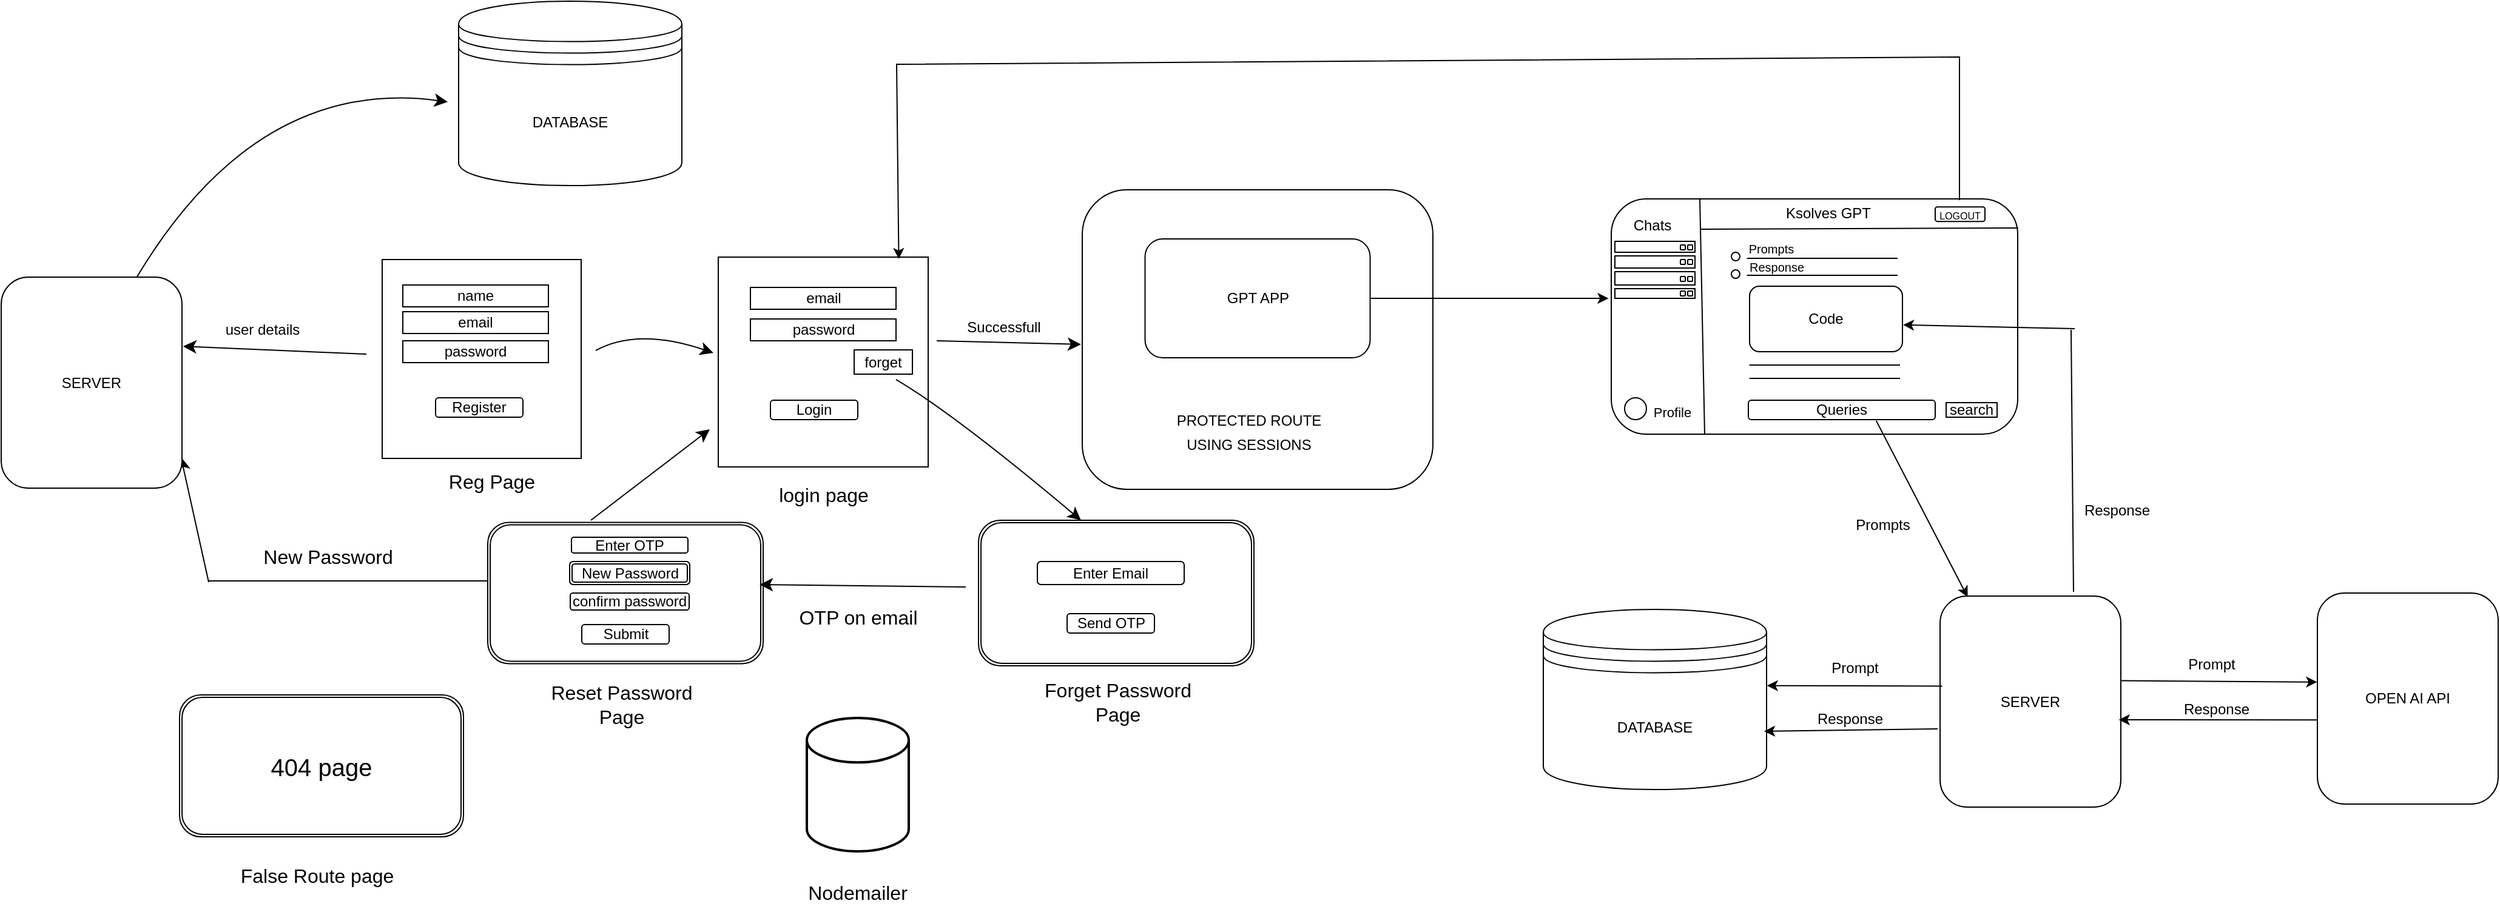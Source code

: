 <mxfile version="24.2.3" type="github">
  <diagram name="Page-1" id="rQ5gEP_QkE6n_1oJXemj">
    <mxGraphModel dx="2070" dy="1979" grid="0" gridSize="10" guides="1" tooltips="1" connect="1" arrows="1" fold="1" page="1" pageScale="1" pageWidth="1200" pageHeight="1600" math="0" shadow="0">
      <root>
        <mxCell id="0" />
        <mxCell id="1" parent="0" />
        <mxCell id="JuBQD2Pp0fSycHRMO2nR-2" value="" style="whiteSpace=wrap;html=1;aspect=fixed;" parent="1" vertex="1">
          <mxGeometry x="-274" y="-29" width="164" height="164" as="geometry" />
        </mxCell>
        <mxCell id="JuBQD2Pp0fSycHRMO2nR-3" value="name" style="rounded=0;whiteSpace=wrap;html=1;" parent="1" vertex="1">
          <mxGeometry x="-257" y="-8" width="120" height="18" as="geometry" />
        </mxCell>
        <mxCell id="JuBQD2Pp0fSycHRMO2nR-4" value="email" style="rounded=0;whiteSpace=wrap;html=1;" parent="1" vertex="1">
          <mxGeometry x="-257" y="14" width="120" height="18" as="geometry" />
        </mxCell>
        <mxCell id="JuBQD2Pp0fSycHRMO2nR-5" value="password" style="rounded=0;whiteSpace=wrap;html=1;" parent="1" vertex="1">
          <mxGeometry x="-257" y="38" width="120" height="18" as="geometry" />
        </mxCell>
        <mxCell id="JuBQD2Pp0fSycHRMO2nR-6" value="Reg Page" style="text;strokeColor=none;align=center;fillColor=none;html=1;verticalAlign=middle;whiteSpace=wrap;rounded=0;fontSize=16;" parent="1" vertex="1">
          <mxGeometry x="-236" y="139" width="105" height="30" as="geometry" />
        </mxCell>
        <mxCell id="JuBQD2Pp0fSycHRMO2nR-9" value="" style="endArrow=classic;html=1;rounded=0;fontSize=12;startSize=8;endSize=8;curved=1;" parent="1" edge="1">
          <mxGeometry width="50" height="50" relative="1" as="geometry">
            <mxPoint x="-98" y="46" as="sourcePoint" />
            <mxPoint x="-1" y="48" as="targetPoint" />
            <Array as="points">
              <mxPoint x="-63" y="27" />
            </Array>
          </mxGeometry>
        </mxCell>
        <mxCell id="JuBQD2Pp0fSycHRMO2nR-11" value="" style="whiteSpace=wrap;html=1;aspect=fixed;" parent="1" vertex="1">
          <mxGeometry x="3" y="-31" width="173" height="173" as="geometry" />
        </mxCell>
        <mxCell id="JuBQD2Pp0fSycHRMO2nR-14" value="email" style="rounded=0;whiteSpace=wrap;html=1;" parent="1" vertex="1">
          <mxGeometry x="29.5" y="-6" width="120" height="18" as="geometry" />
        </mxCell>
        <mxCell id="JuBQD2Pp0fSycHRMO2nR-15" value="password" style="rounded=0;whiteSpace=wrap;html=1;" parent="1" vertex="1">
          <mxGeometry x="29.5" y="20" width="120" height="18" as="geometry" />
        </mxCell>
        <mxCell id="JuBQD2Pp0fSycHRMO2nR-16" value="login page" style="text;strokeColor=none;fillColor=none;html=1;align=center;verticalAlign=middle;whiteSpace=wrap;rounded=0;fontSize=16;" parent="1" vertex="1">
          <mxGeometry x="35.5" y="150" width="108" height="30" as="geometry" />
        </mxCell>
        <mxCell id="JuBQD2Pp0fSycHRMO2nR-17" value="forget" style="rounded=0;whiteSpace=wrap;html=1;" parent="1" vertex="1">
          <mxGeometry x="115" y="45.5" width="48" height="20" as="geometry" />
        </mxCell>
        <mxCell id="JuBQD2Pp0fSycHRMO2nR-20" value="" style="endArrow=classic;html=1;rounded=0;fontSize=12;startSize=8;endSize=8;curved=1;" parent="1" edge="1">
          <mxGeometry width="50" height="50" relative="1" as="geometry">
            <mxPoint x="183" y="38" as="sourcePoint" />
            <mxPoint x="302" y="41" as="targetPoint" />
          </mxGeometry>
        </mxCell>
        <mxCell id="JuBQD2Pp0fSycHRMO2nR-22" value="" style="shape=ext;double=1;rounded=1;whiteSpace=wrap;html=1;" parent="1" vertex="1">
          <mxGeometry x="217.5" y="186" width="227" height="120" as="geometry" />
        </mxCell>
        <mxCell id="JuBQD2Pp0fSycHRMO2nR-23" value="Enter Email" style="rounded=1;whiteSpace=wrap;html=1;" parent="1" vertex="1">
          <mxGeometry x="266" y="220" width="121" height="19" as="geometry" />
        </mxCell>
        <mxCell id="JuBQD2Pp0fSycHRMO2nR-24" value="Register" style="rounded=1;whiteSpace=wrap;html=1;" parent="1" vertex="1">
          <mxGeometry x="-230" y="85" width="72" height="16" as="geometry" />
        </mxCell>
        <mxCell id="JuBQD2Pp0fSycHRMO2nR-25" value="Login" style="rounded=1;whiteSpace=wrap;html=1;" parent="1" vertex="1">
          <mxGeometry x="46" y="87" width="72" height="16" as="geometry" />
        </mxCell>
        <mxCell id="JuBQD2Pp0fSycHRMO2nR-26" value="Send OTP" style="rounded=1;whiteSpace=wrap;html=1;" parent="1" vertex="1">
          <mxGeometry x="290.5" y="263" width="72" height="16" as="geometry" />
        </mxCell>
        <mxCell id="JuBQD2Pp0fSycHRMO2nR-27" value="Forget Password Page" style="text;strokeColor=none;fillColor=none;html=1;align=center;verticalAlign=middle;whiteSpace=wrap;rounded=0;fontSize=16;" parent="1" vertex="1">
          <mxGeometry x="266" y="316" width="133" height="39" as="geometry" />
        </mxCell>
        <mxCell id="JuBQD2Pp0fSycHRMO2nR-31" value="" style="shape=ext;double=1;rounded=1;whiteSpace=wrap;html=1;" parent="1" vertex="1">
          <mxGeometry x="-187" y="187.75" width="227" height="116.5" as="geometry" />
        </mxCell>
        <mxCell id="JuBQD2Pp0fSycHRMO2nR-32" value="" style="endArrow=classic;html=1;rounded=0;fontSize=12;startSize=8;endSize=8;curved=1;entryX=0.372;entryY=0;entryDx=0;entryDy=0;entryPerimeter=0;" parent="1" target="JuBQD2Pp0fSycHRMO2nR-22" edge="1">
          <mxGeometry width="50" height="50" relative="1" as="geometry">
            <mxPoint x="149.5" y="69.889" as="sourcePoint" />
            <mxPoint x="249.5" y="135" as="targetPoint" />
            <Array as="points">
              <mxPoint x="198.5" y="99" />
            </Array>
          </mxGeometry>
        </mxCell>
        <mxCell id="JuBQD2Pp0fSycHRMO2nR-33" value="" style="endArrow=classic;html=1;rounded=0;fontSize=12;startSize=8;endSize=8;curved=1;" parent="1" edge="1">
          <mxGeometry width="50" height="50" relative="1" as="geometry">
            <mxPoint x="207" y="241" as="sourcePoint" />
            <mxPoint x="37" y="239" as="targetPoint" />
          </mxGeometry>
        </mxCell>
        <mxCell id="JuBQD2Pp0fSycHRMO2nR-36" value="OTP on email" style="text;html=1;align=center;verticalAlign=middle;resizable=0;points=[];autosize=1;strokeColor=none;fillColor=none;fontSize=16;" parent="1" vertex="1">
          <mxGeometry x="60" y="250" width="116" height="31" as="geometry" />
        </mxCell>
        <mxCell id="JuBQD2Pp0fSycHRMO2nR-37" value="New Password" style="shape=ext;double=1;rounded=1;whiteSpace=wrap;html=1;" parent="1" vertex="1">
          <mxGeometry x="-119.5" y="220" width="99" height="19" as="geometry" />
        </mxCell>
        <mxCell id="JuBQD2Pp0fSycHRMO2nR-38" value="Submit" style="rounded=1;whiteSpace=wrap;html=1;" parent="1" vertex="1">
          <mxGeometry x="-109.5" y="272" width="72" height="16" as="geometry" />
        </mxCell>
        <mxCell id="JuBQD2Pp0fSycHRMO2nR-39" value="" style="endArrow=classic;html=1;rounded=0;fontSize=12;startSize=8;endSize=8;curved=1;" parent="1" edge="1">
          <mxGeometry width="50" height="50" relative="1" as="geometry">
            <mxPoint x="-102" y="186" as="sourcePoint" />
            <mxPoint x="-4" y="111" as="targetPoint" />
          </mxGeometry>
        </mxCell>
        <mxCell id="JuBQD2Pp0fSycHRMO2nR-41" value="Reset Password&lt;div&gt;Page&lt;/div&gt;" style="text;html=1;align=center;verticalAlign=middle;resizable=0;points=[];autosize=1;strokeColor=none;fillColor=none;fontSize=16;" parent="1" vertex="1">
          <mxGeometry x="-145" y="313" width="135" height="50" as="geometry" />
        </mxCell>
        <mxCell id="JuBQD2Pp0fSycHRMO2nR-43" value="DATABASE" style="shape=datastore;whiteSpace=wrap;html=1;" parent="1" vertex="1">
          <mxGeometry x="-211" y="-242" width="184" height="152" as="geometry" />
        </mxCell>
        <mxCell id="JuBQD2Pp0fSycHRMO2nR-45" value="" style="endArrow=classic;html=1;rounded=0;fontSize=12;startSize=8;endSize=8;curved=1;entryX=1.006;entryY=0.328;entryDx=0;entryDy=0;entryPerimeter=0;" parent="1" target="JuBQD2Pp0fSycHRMO2nR-75" edge="1">
          <mxGeometry width="50" height="50" relative="1" as="geometry">
            <mxPoint x="-287" y="49" as="sourcePoint" />
            <mxPoint x="-471" y="49" as="targetPoint" />
          </mxGeometry>
        </mxCell>
        <mxCell id="JuBQD2Pp0fSycHRMO2nR-46" value="user details" style="text;strokeColor=none;align=center;fillColor=none;html=1;verticalAlign=middle;whiteSpace=wrap;rounded=0;fontSize=12;" parent="1" vertex="1">
          <mxGeometry x="-441" y="14" width="137" height="30" as="geometry" />
        </mxCell>
        <mxCell id="JuBQD2Pp0fSycHRMO2nR-52" value="Successfull" style="text;html=1;align=center;verticalAlign=middle;resizable=0;points=[];autosize=1;strokeColor=none;fillColor=none;fontSize=12;" parent="1" vertex="1">
          <mxGeometry x="198" y="14" width="79" height="26" as="geometry" />
        </mxCell>
        <mxCell id="JuBQD2Pp0fSycHRMO2nR-53" value="Enter OTP" style="rounded=1;whiteSpace=wrap;html=1;" parent="1" vertex="1">
          <mxGeometry x="-118" y="200" width="96" height="13" as="geometry" />
        </mxCell>
        <mxCell id="JuBQD2Pp0fSycHRMO2nR-55" value="New Password" style="text;html=1;align=center;verticalAlign=middle;resizable=0;points=[];autosize=1;strokeColor=none;fillColor=none;fontSize=16;" parent="1" vertex="1">
          <mxGeometry x="-382" y="200" width="125" height="31" as="geometry" />
        </mxCell>
        <mxCell id="JuBQD2Pp0fSycHRMO2nR-58" value="" style="endArrow=none;html=1;rounded=0;fontSize=12;startSize=8;endSize=8;curved=1;" parent="1" edge="1">
          <mxGeometry width="50" height="50" relative="1" as="geometry">
            <mxPoint x="-417" y="236" as="sourcePoint" />
            <mxPoint x="-187" y="236" as="targetPoint" />
          </mxGeometry>
        </mxCell>
        <mxCell id="JuBQD2Pp0fSycHRMO2nR-59" value="" style="endArrow=classic;html=1;rounded=0;fontSize=12;startSize=8;endSize=8;curved=1;entryX=0.994;entryY=0.852;entryDx=0;entryDy=0;entryPerimeter=0;" parent="1" target="JuBQD2Pp0fSycHRMO2nR-75" edge="1">
          <mxGeometry width="50" height="50" relative="1" as="geometry">
            <mxPoint x="-417" y="237" as="sourcePoint" />
            <mxPoint x="-466" y="172" as="targetPoint" />
          </mxGeometry>
        </mxCell>
        <mxCell id="JuBQD2Pp0fSycHRMO2nR-60" value="&lt;font style=&quot;font-size: 20px;&quot;&gt;404 page&lt;/font&gt;" style="shape=ext;double=1;rounded=1;whiteSpace=wrap;html=1;" parent="1" vertex="1">
          <mxGeometry x="-441" y="330" width="234" height="117" as="geometry" />
        </mxCell>
        <mxCell id="JuBQD2Pp0fSycHRMO2nR-63" value="False Route page" style="text;html=1;align=center;verticalAlign=middle;resizable=0;points=[];autosize=1;strokeColor=none;fillColor=none;fontSize=16;" parent="1" vertex="1">
          <mxGeometry x="-400" y="463" width="144" height="31" as="geometry" />
        </mxCell>
        <mxCell id="JuBQD2Pp0fSycHRMO2nR-64" value="" style="strokeWidth=2;html=1;shape=mxgraph.flowchart.database;whiteSpace=wrap;" parent="1" vertex="1">
          <mxGeometry x="76" y="349" width="84" height="110" as="geometry" />
        </mxCell>
        <mxCell id="JuBQD2Pp0fSycHRMO2nR-65" value="Nodemailer" style="text;strokeColor=none;align=center;fillColor=none;html=1;verticalAlign=middle;whiteSpace=wrap;rounded=0;fontSize=16;" parent="1" vertex="1">
          <mxGeometry x="65" y="478.0" width="106" height="30" as="geometry" />
        </mxCell>
        <mxCell id="JuBQD2Pp0fSycHRMO2nR-69" value="confirm password" style="rounded=1;whiteSpace=wrap;html=1;" parent="1" vertex="1">
          <mxGeometry x="-119" y="246" width="98" height="14" as="geometry" />
        </mxCell>
        <mxCell id="JuBQD2Pp0fSycHRMO2nR-70" value="" style="rounded=1;whiteSpace=wrap;html=1;" parent="1" vertex="1">
          <mxGeometry x="303" y="-86.5" width="289" height="247" as="geometry" />
        </mxCell>
        <mxCell id="iA1Y1T-_4EH6fJujHtY_-2" style="edgeStyle=orthogonalEdgeStyle;rounded=0;orthogonalLoop=1;jettySize=auto;html=1;" edge="1" parent="1" source="JuBQD2Pp0fSycHRMO2nR-71">
          <mxGeometry relative="1" as="geometry">
            <mxPoint x="736.706" y="3" as="targetPoint" />
          </mxGeometry>
        </mxCell>
        <mxCell id="JuBQD2Pp0fSycHRMO2nR-71" value="GPT APP" style="rounded=1;whiteSpace=wrap;html=1;" parent="1" vertex="1">
          <mxGeometry x="354.75" y="-46" width="185.5" height="98" as="geometry" />
        </mxCell>
        <mxCell id="JuBQD2Pp0fSycHRMO2nR-72" value="&lt;font style=&quot;font-size: 12px;&quot;&gt;PROTECTED ROUTE USING SESSIONS&lt;/font&gt;" style="text;strokeColor=none;fillColor=none;html=1;align=center;verticalAlign=middle;whiteSpace=wrap;rounded=0;fontSize=16;" parent="1" vertex="1">
          <mxGeometry x="362.5" y="92" width="155" height="39" as="geometry" />
        </mxCell>
        <mxCell id="JuBQD2Pp0fSycHRMO2nR-75" value="SERVER" style="rounded=1;whiteSpace=wrap;html=1;" parent="1" vertex="1">
          <mxGeometry x="-588" y="-14.5" width="149" height="174" as="geometry" />
        </mxCell>
        <mxCell id="JuBQD2Pp0fSycHRMO2nR-77" style="edgeStyle=none;curved=1;rounded=0;orthogonalLoop=1;jettySize=auto;html=1;exitX=0.75;exitY=1;exitDx=0;exitDy=0;fontSize=12;startSize=8;endSize=8;" parent="1" source="JuBQD2Pp0fSycHRMO2nR-60" target="JuBQD2Pp0fSycHRMO2nR-60" edge="1">
          <mxGeometry relative="1" as="geometry" />
        </mxCell>
        <mxCell id="JuBQD2Pp0fSycHRMO2nR-78" style="edgeStyle=none;curved=1;rounded=0;orthogonalLoop=1;jettySize=auto;html=1;exitX=0.75;exitY=0;exitDx=0;exitDy=0;fontSize=12;startSize=8;endSize=8;" parent="1" source="JuBQD2Pp0fSycHRMO2nR-75" edge="1">
          <mxGeometry relative="1" as="geometry">
            <mxPoint x="-220" y="-159" as="targetPoint" />
            <Array as="points">
              <mxPoint x="-377" y="-180" />
            </Array>
          </mxGeometry>
        </mxCell>
        <mxCell id="iA1Y1T-_4EH6fJujHtY_-3" value="" style="rounded=1;whiteSpace=wrap;html=1;movable=0;resizable=0;rotatable=0;deletable=0;editable=0;locked=1;connectable=0;" vertex="1" parent="1">
          <mxGeometry x="739" y="-79" width="335" height="194" as="geometry" />
        </mxCell>
        <mxCell id="iA1Y1T-_4EH6fJujHtY_-5" value="" style="endArrow=none;html=1;rounded=0;" edge="1" parent="1">
          <mxGeometry width="50" height="50" relative="1" as="geometry">
            <mxPoint x="812" y="-79" as="sourcePoint" />
            <mxPoint x="819.675" y="115" as="targetPoint" />
            <Array as="points">
              <mxPoint x="816" y="115" />
            </Array>
          </mxGeometry>
        </mxCell>
        <mxCell id="iA1Y1T-_4EH6fJujHtY_-6" value="" style="endArrow=none;html=1;rounded=0;entryX=1.001;entryY=0.17;entryDx=0;entryDy=0;entryPerimeter=0;" edge="1" parent="1">
          <mxGeometry width="50" height="50" relative="1" as="geometry">
            <mxPoint x="812" y="-54" as="sourcePoint" />
            <mxPoint x="1074.335" y="-55.02" as="targetPoint" />
          </mxGeometry>
        </mxCell>
        <mxCell id="iA1Y1T-_4EH6fJujHtY_-7" value="Queries" style="rounded=1;whiteSpace=wrap;html=1;" vertex="1" parent="1">
          <mxGeometry x="852" y="87" width="154" height="16" as="geometry" />
        </mxCell>
        <mxCell id="iA1Y1T-_4EH6fJujHtY_-8" value="search" style="rounded=0;whiteSpace=wrap;html=1;" vertex="1" parent="1">
          <mxGeometry x="1015" y="89" width="42" height="12" as="geometry" />
        </mxCell>
        <mxCell id="iA1Y1T-_4EH6fJujHtY_-9" value="&lt;font style=&quot;font-size: 8px;&quot;&gt;LOGOUT&lt;/font&gt;" style="rounded=1;whiteSpace=wrap;html=1;" vertex="1" parent="1">
          <mxGeometry x="1006" y="-72.43" width="41" height="12" as="geometry" />
        </mxCell>
        <mxCell id="iA1Y1T-_4EH6fJujHtY_-11" value="" style="rounded=0;whiteSpace=wrap;html=1;movable=0;resizable=0;rotatable=0;deletable=0;editable=0;locked=1;connectable=0;" vertex="1" parent="1">
          <mxGeometry x="742" y="-44" width="66" height="9" as="geometry" />
        </mxCell>
        <mxCell id="iA1Y1T-_4EH6fJujHtY_-14" value="" style="rounded=0;whiteSpace=wrap;html=1;" vertex="1" parent="1">
          <mxGeometry x="742" y="-5" width="66" height="8" as="geometry" />
        </mxCell>
        <mxCell id="iA1Y1T-_4EH6fJujHtY_-16" value="" style="rounded=0;whiteSpace=wrap;html=1;" vertex="1" parent="1">
          <mxGeometry x="742" y="-19" width="66" height="11" as="geometry" />
        </mxCell>
        <mxCell id="iA1Y1T-_4EH6fJujHtY_-21" value="" style="rounded=0;whiteSpace=wrap;html=1;" vertex="1" parent="1">
          <mxGeometry x="742" y="-32" width="66" height="10" as="geometry" />
        </mxCell>
        <mxCell id="iA1Y1T-_4EH6fJujHtY_-22" value="Code" style="rounded=1;whiteSpace=wrap;html=1;" vertex="1" parent="1">
          <mxGeometry x="853" y="-7" width="126" height="54" as="geometry" />
        </mxCell>
        <mxCell id="iA1Y1T-_4EH6fJujHtY_-26" value="" style="endArrow=none;html=1;rounded=0;exitX=0.618;exitY=0.773;exitDx=0;exitDy=0;exitPerimeter=0;" edge="1" parent="1">
          <mxGeometry width="50" height="50" relative="1" as="geometry">
            <mxPoint x="975.03" y="-30.038" as="sourcePoint" />
            <mxPoint x="850.831" y="-30" as="targetPoint" />
          </mxGeometry>
        </mxCell>
        <mxCell id="iA1Y1T-_4EH6fJujHtY_-27" value="" style="endArrow=none;html=1;rounded=0;exitX=0.618;exitY=0.773;exitDx=0;exitDy=0;exitPerimeter=0;" edge="1" parent="1">
          <mxGeometry width="50" height="50" relative="1" as="geometry">
            <mxPoint x="977.03" y="57.962" as="sourcePoint" />
            <mxPoint x="852.831" y="58" as="targetPoint" />
          </mxGeometry>
        </mxCell>
        <mxCell id="iA1Y1T-_4EH6fJujHtY_-28" value="" style="endArrow=none;html=1;rounded=0;exitX=0.618;exitY=0.773;exitDx=0;exitDy=0;exitPerimeter=0;" edge="1" parent="1">
          <mxGeometry width="50" height="50" relative="1" as="geometry">
            <mxPoint x="977.03" y="68.962" as="sourcePoint" />
            <mxPoint x="852.831" y="69" as="targetPoint" />
          </mxGeometry>
        </mxCell>
        <mxCell id="iA1Y1T-_4EH6fJujHtY_-29" value="" style="ellipse;whiteSpace=wrap;html=1;aspect=fixed;" vertex="1" parent="1">
          <mxGeometry x="750" y="85" width="18" height="18" as="geometry" />
        </mxCell>
        <mxCell id="iA1Y1T-_4EH6fJujHtY_-30" value="Profile" style="endArrow=none;html=1;rounded=0;" edge="1" parent="1">
          <mxGeometry width="50" height="50" relative="1" as="geometry">
            <mxPoint x="801" y="97" as="sourcePoint" />
            <mxPoint x="776.831" y="97" as="targetPoint" />
          </mxGeometry>
        </mxCell>
        <mxCell id="iA1Y1T-_4EH6fJujHtY_-34" value="" style="rounded=1;whiteSpace=wrap;html=1;" vertex="1" parent="1">
          <mxGeometry x="802" y="-41" width="4" height="4" as="geometry" />
        </mxCell>
        <mxCell id="iA1Y1T-_4EH6fJujHtY_-35" value="" style="rounded=1;whiteSpace=wrap;html=1;" vertex="1" parent="1">
          <mxGeometry x="796" y="-41" width="4" height="4" as="geometry" />
        </mxCell>
        <mxCell id="iA1Y1T-_4EH6fJujHtY_-37" value="" style="rounded=1;whiteSpace=wrap;html=1;" vertex="1" parent="1">
          <mxGeometry x="802" y="-29" width="4" height="4" as="geometry" />
        </mxCell>
        <mxCell id="iA1Y1T-_4EH6fJujHtY_-38" value="" style="rounded=1;whiteSpace=wrap;html=1;" vertex="1" parent="1">
          <mxGeometry x="796" y="-29" width="4" height="4" as="geometry" />
        </mxCell>
        <mxCell id="iA1Y1T-_4EH6fJujHtY_-39" value="" style="rounded=1;whiteSpace=wrap;html=1;" vertex="1" parent="1">
          <mxGeometry x="802" y="-15" width="4" height="4" as="geometry" />
        </mxCell>
        <mxCell id="iA1Y1T-_4EH6fJujHtY_-40" value="" style="rounded=1;whiteSpace=wrap;html=1;" vertex="1" parent="1">
          <mxGeometry x="796" y="-15" width="4" height="4" as="geometry" />
        </mxCell>
        <mxCell id="iA1Y1T-_4EH6fJujHtY_-41" value="" style="rounded=1;whiteSpace=wrap;html=1;" vertex="1" parent="1">
          <mxGeometry x="802" y="-3" width="4" height="4" as="geometry" />
        </mxCell>
        <mxCell id="iA1Y1T-_4EH6fJujHtY_-42" value="" style="rounded=1;whiteSpace=wrap;html=1;" vertex="1" parent="1">
          <mxGeometry x="796" y="-3" width="4" height="4" as="geometry" />
        </mxCell>
        <mxCell id="iA1Y1T-_4EH6fJujHtY_-46" value="" style="ellipse;whiteSpace=wrap;html=1;aspect=fixed;" vertex="1" parent="1">
          <mxGeometry x="838" y="-35" width="7" height="7" as="geometry" />
        </mxCell>
        <mxCell id="iA1Y1T-_4EH6fJujHtY_-48" value="" style="ellipse;whiteSpace=wrap;html=1;aspect=fixed;" vertex="1" parent="1">
          <mxGeometry x="838" y="-20.5" width="7" height="7" as="geometry" />
        </mxCell>
        <mxCell id="iA1Y1T-_4EH6fJujHtY_-49" value="" style="endArrow=none;html=1;rounded=0;exitX=0.618;exitY=0.773;exitDx=0;exitDy=0;exitPerimeter=0;" edge="1" parent="1">
          <mxGeometry width="50" height="50" relative="1" as="geometry">
            <mxPoint x="975.03" y="-16.038" as="sourcePoint" />
            <mxPoint x="850.831" y="-16" as="targetPoint" />
          </mxGeometry>
        </mxCell>
        <mxCell id="iA1Y1T-_4EH6fJujHtY_-53" value="&lt;font style=&quot;font-size: 10px;&quot;&gt;Prompts&lt;/font&gt;" style="text;strokeColor=none;align=center;fillColor=none;html=1;verticalAlign=middle;whiteSpace=wrap;rounded=0;" vertex="1" parent="1">
          <mxGeometry x="824" y="-46" width="94" height="15" as="geometry" />
        </mxCell>
        <mxCell id="iA1Y1T-_4EH6fJujHtY_-56" value="&lt;span style=&quot;font-size: 10px;&quot;&gt;Response&lt;/span&gt;" style="text;strokeColor=none;align=center;fillColor=none;html=1;verticalAlign=middle;whiteSpace=wrap;rounded=0;" vertex="1" parent="1">
          <mxGeometry x="842" y="-31" width="67" height="15" as="geometry" />
        </mxCell>
        <mxCell id="iA1Y1T-_4EH6fJujHtY_-57" value="Ksolves GPT" style="text;strokeColor=none;align=center;fillColor=none;html=1;verticalAlign=middle;whiteSpace=wrap;rounded=0;" vertex="1" parent="1">
          <mxGeometry x="854" y="-82" width="128" height="30" as="geometry" />
        </mxCell>
        <mxCell id="iA1Y1T-_4EH6fJujHtY_-58" value="SERVER" style="rounded=1;whiteSpace=wrap;html=1;" vertex="1" parent="1">
          <mxGeometry x="1010" y="248.5" width="149" height="174" as="geometry" />
        </mxCell>
        <mxCell id="iA1Y1T-_4EH6fJujHtY_-60" value="DATABASE" style="shape=datastore;whiteSpace=wrap;html=1;" vertex="1" parent="1">
          <mxGeometry x="683" y="259.5" width="184" height="148.5" as="geometry" />
        </mxCell>
        <mxCell id="iA1Y1T-_4EH6fJujHtY_-61" value="OPEN AI API" style="rounded=1;whiteSpace=wrap;html=1;" vertex="1" parent="1">
          <mxGeometry x="1321" y="246" width="149" height="174" as="geometry" />
        </mxCell>
        <mxCell id="iA1Y1T-_4EH6fJujHtY_-62" value="" style="endArrow=classic;html=1;rounded=0;entryX=0.153;entryY=0.005;entryDx=0;entryDy=0;entryPerimeter=0;exitX=0.684;exitY=1.052;exitDx=0;exitDy=0;exitPerimeter=0;" edge="1" parent="1" source="iA1Y1T-_4EH6fJujHtY_-7" target="iA1Y1T-_4EH6fJujHtY_-58">
          <mxGeometry width="50" height="50" relative="1" as="geometry">
            <mxPoint x="969" y="188" as="sourcePoint" />
            <mxPoint x="1019" y="138" as="targetPoint" />
          </mxGeometry>
        </mxCell>
        <mxCell id="iA1Y1T-_4EH6fJujHtY_-63" value="" style="endArrow=classic;html=1;rounded=0;entryX=1.004;entryY=0.591;entryDx=0;entryDy=0;entryPerimeter=0;" edge="1" parent="1" target="iA1Y1T-_4EH6fJujHtY_-22">
          <mxGeometry width="50" height="50" relative="1" as="geometry">
            <mxPoint x="1121" y="28" as="sourcePoint" />
            <mxPoint x="1163" y="85" as="targetPoint" />
          </mxGeometry>
        </mxCell>
        <mxCell id="iA1Y1T-_4EH6fJujHtY_-64" value="" style="endArrow=none;html=1;rounded=0;" edge="1" parent="1">
          <mxGeometry width="50" height="50" relative="1" as="geometry">
            <mxPoint x="1120" y="245" as="sourcePoint" />
            <mxPoint x="1118" y="29" as="targetPoint" />
          </mxGeometry>
        </mxCell>
        <mxCell id="iA1Y1T-_4EH6fJujHtY_-66" value="Prompts" style="text;strokeColor=none;align=center;fillColor=none;html=1;verticalAlign=middle;whiteSpace=wrap;rounded=0;" vertex="1" parent="1">
          <mxGeometry x="933.413" y="175.493" width="60" height="30" as="geometry" />
        </mxCell>
        <mxCell id="iA1Y1T-_4EH6fJujHtY_-67" value="Response" style="text;strokeColor=none;align=center;fillColor=none;html=1;verticalAlign=middle;whiteSpace=wrap;rounded=0;" vertex="1" parent="1">
          <mxGeometry x="1125.969" y="162.9" width="60" height="30" as="geometry" />
        </mxCell>
        <mxCell id="iA1Y1T-_4EH6fJujHtY_-68" value="" style="endArrow=classic;html=1;rounded=0;entryX=1.002;entryY=0.423;entryDx=0;entryDy=0;entryPerimeter=0;exitX=0.012;exitY=0.427;exitDx=0;exitDy=0;exitPerimeter=0;" edge="1" parent="1" source="iA1Y1T-_4EH6fJujHtY_-58" target="iA1Y1T-_4EH6fJujHtY_-60">
          <mxGeometry width="50" height="50" relative="1" as="geometry">
            <mxPoint x="918" y="353" as="sourcePoint" />
            <mxPoint x="968" y="303" as="targetPoint" />
          </mxGeometry>
        </mxCell>
        <mxCell id="iA1Y1T-_4EH6fJujHtY_-69" value="Prompt" style="text;strokeColor=none;align=center;fillColor=none;html=1;verticalAlign=middle;whiteSpace=wrap;rounded=0;" vertex="1" parent="1">
          <mxGeometry x="909.709" y="293.271" width="60" height="30" as="geometry" />
        </mxCell>
        <mxCell id="iA1Y1T-_4EH6fJujHtY_-70" value="" style="endArrow=classic;html=1;rounded=0;entryX=-0.002;entryY=0.422;entryDx=0;entryDy=0;entryPerimeter=0;exitX=1.004;exitY=0.401;exitDx=0;exitDy=0;exitPerimeter=0;" edge="1" parent="1" source="iA1Y1T-_4EH6fJujHtY_-58" target="iA1Y1T-_4EH6fJujHtY_-61">
          <mxGeometry width="50" height="50" relative="1" as="geometry">
            <mxPoint x="1183" y="340" as="sourcePoint" />
            <mxPoint x="1233" y="290" as="targetPoint" />
          </mxGeometry>
        </mxCell>
        <mxCell id="iA1Y1T-_4EH6fJujHtY_-71" value="Prompt" style="text;strokeColor=none;align=center;fillColor=none;html=1;verticalAlign=middle;whiteSpace=wrap;rounded=0;" vertex="1" parent="1">
          <mxGeometry x="1203.524" y="290.456" width="60" height="30" as="geometry" />
        </mxCell>
        <mxCell id="iA1Y1T-_4EH6fJujHtY_-74" value="" style="endArrow=classic;html=1;rounded=0;entryX=0.989;entryY=0.586;entryDx=0;entryDy=0;entryPerimeter=0;exitX=-0.002;exitY=0.601;exitDx=0;exitDy=0;exitPerimeter=0;" edge="1" parent="1" source="iA1Y1T-_4EH6fJujHtY_-61" target="iA1Y1T-_4EH6fJujHtY_-58">
          <mxGeometry width="50" height="50" relative="1" as="geometry">
            <mxPoint x="1202" y="394" as="sourcePoint" />
            <mxPoint x="1252" y="344" as="targetPoint" />
          </mxGeometry>
        </mxCell>
        <mxCell id="iA1Y1T-_4EH6fJujHtY_-75" value="Response" style="text;strokeColor=none;align=center;fillColor=none;html=1;verticalAlign=middle;whiteSpace=wrap;rounded=0;" vertex="1" parent="1">
          <mxGeometry x="1207.635" y="326.9" width="60" height="30" as="geometry" />
        </mxCell>
        <mxCell id="iA1Y1T-_4EH6fJujHtY_-76" value="" style="endArrow=classic;html=1;rounded=0;entryX=0.989;entryY=0.586;entryDx=0;entryDy=0;entryPerimeter=0;" edge="1" parent="1">
          <mxGeometry width="50" height="50" relative="1" as="geometry">
            <mxPoint x="1008" y="358" as="sourcePoint" />
            <mxPoint x="865" y="360" as="targetPoint" />
          </mxGeometry>
        </mxCell>
        <mxCell id="iA1Y1T-_4EH6fJujHtY_-77" value="Response" style="text;strokeColor=none;align=center;fillColor=none;html=1;verticalAlign=middle;whiteSpace=wrap;rounded=0;" vertex="1" parent="1">
          <mxGeometry x="905.821" y="335.123" width="60" height="30" as="geometry" />
        </mxCell>
        <mxCell id="iA1Y1T-_4EH6fJujHtY_-78" value="" style="endArrow=classic;html=1;rounded=0;entryX=0.86;entryY=0.009;entryDx=0;entryDy=0;entryPerimeter=0;" edge="1" parent="1" target="JuBQD2Pp0fSycHRMO2nR-11">
          <mxGeometry width="50" height="50" relative="1" as="geometry">
            <mxPoint x="1026" y="-78" as="sourcePoint" />
            <mxPoint x="231" y="-127" as="targetPoint" />
            <Array as="points">
              <mxPoint x="1026" y="-196" />
              <mxPoint x="150" y="-190" />
            </Array>
          </mxGeometry>
        </mxCell>
        <mxCell id="iA1Y1T-_4EH6fJujHtY_-80" value="Chats" style="text;strokeColor=none;align=center;fillColor=none;html=1;verticalAlign=middle;whiteSpace=wrap;rounded=0;" vertex="1" parent="1">
          <mxGeometry x="742.747" y="-72.433" width="60" height="30" as="geometry" />
        </mxCell>
      </root>
    </mxGraphModel>
  </diagram>
</mxfile>
